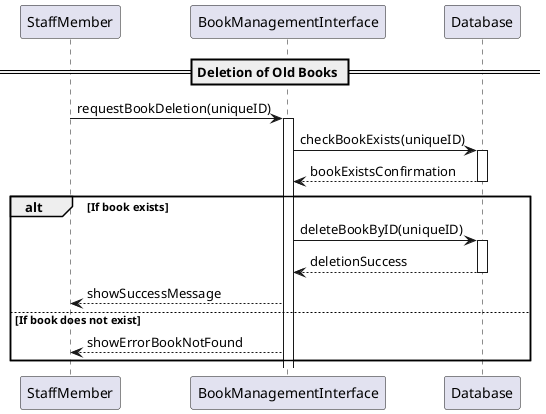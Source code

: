 @startuml
participant StaffMember as Staff
participant BookManagementInterface as Interface
participant Database as DB

== Deletion of Old Books ==

Staff -> Interface : requestBookDeletion(uniqueID)
activate Interface

Interface -> DB : checkBookExists(uniqueID)
activate DB

DB --> Interface : bookExistsConfirmation
deactivate DB

alt If book exists
    Interface -> DB : deleteBookByID(uniqueID)
    activate DB
    DB --> Interface : deletionSuccess
    deactivate DB
    Interface --> Staff : showSuccessMessage
else If book does not exist
    Interface --> Staff : showErrorBookNotFound
end

@enduml
